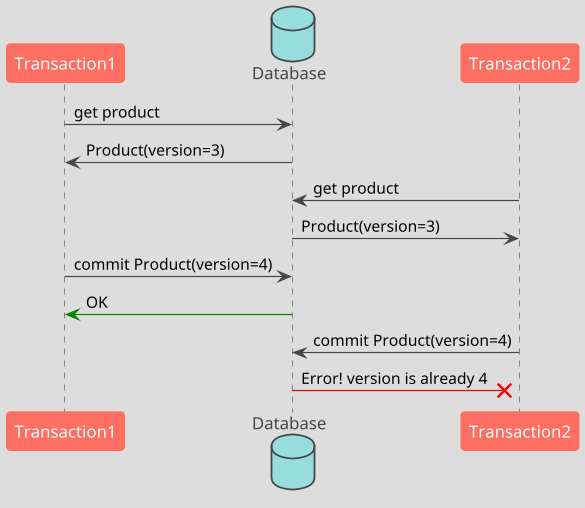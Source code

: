 @startuml
scale 1.2
skinparam BackgroundColor dddddd
skinparam shadowing false
skinparam RoundCorner 7
skinparam ArrowColor 454645
skinparam FontColor 454645
skinparam SequenceLifeLineBorderColor 454645
skinparam SequenceGroupHeaderFontColor 454645
skinparam SequenceGroupFontColor 454645
skinparam SequenceGroupBorderColor 454645
skinparam SequenceGroupBorderThickness 1
skinparam database {
    BackgroundColor 98DDDE
    BorderColor 454645
    FontColor 454645
}
skinparam participant {
    BackgroundColor FF6F61
    BorderColor FF6F61
    FontColor White
}
participant Transaction1
database Database
participant Transaction2


Transaction1 -> Database: get product
Database -> Transaction1: Product(version=3)
Transaction2 -> Database: get product
Database -> Transaction2: Product(version=3)
Transaction1 -> Database: commit Product(version=4)
Database -[#green]> Transaction1: OK
Transaction2 -> Database: commit Product(version=4)
Database -[#red]>x Transaction2: Error! version is already 4

@enduml
